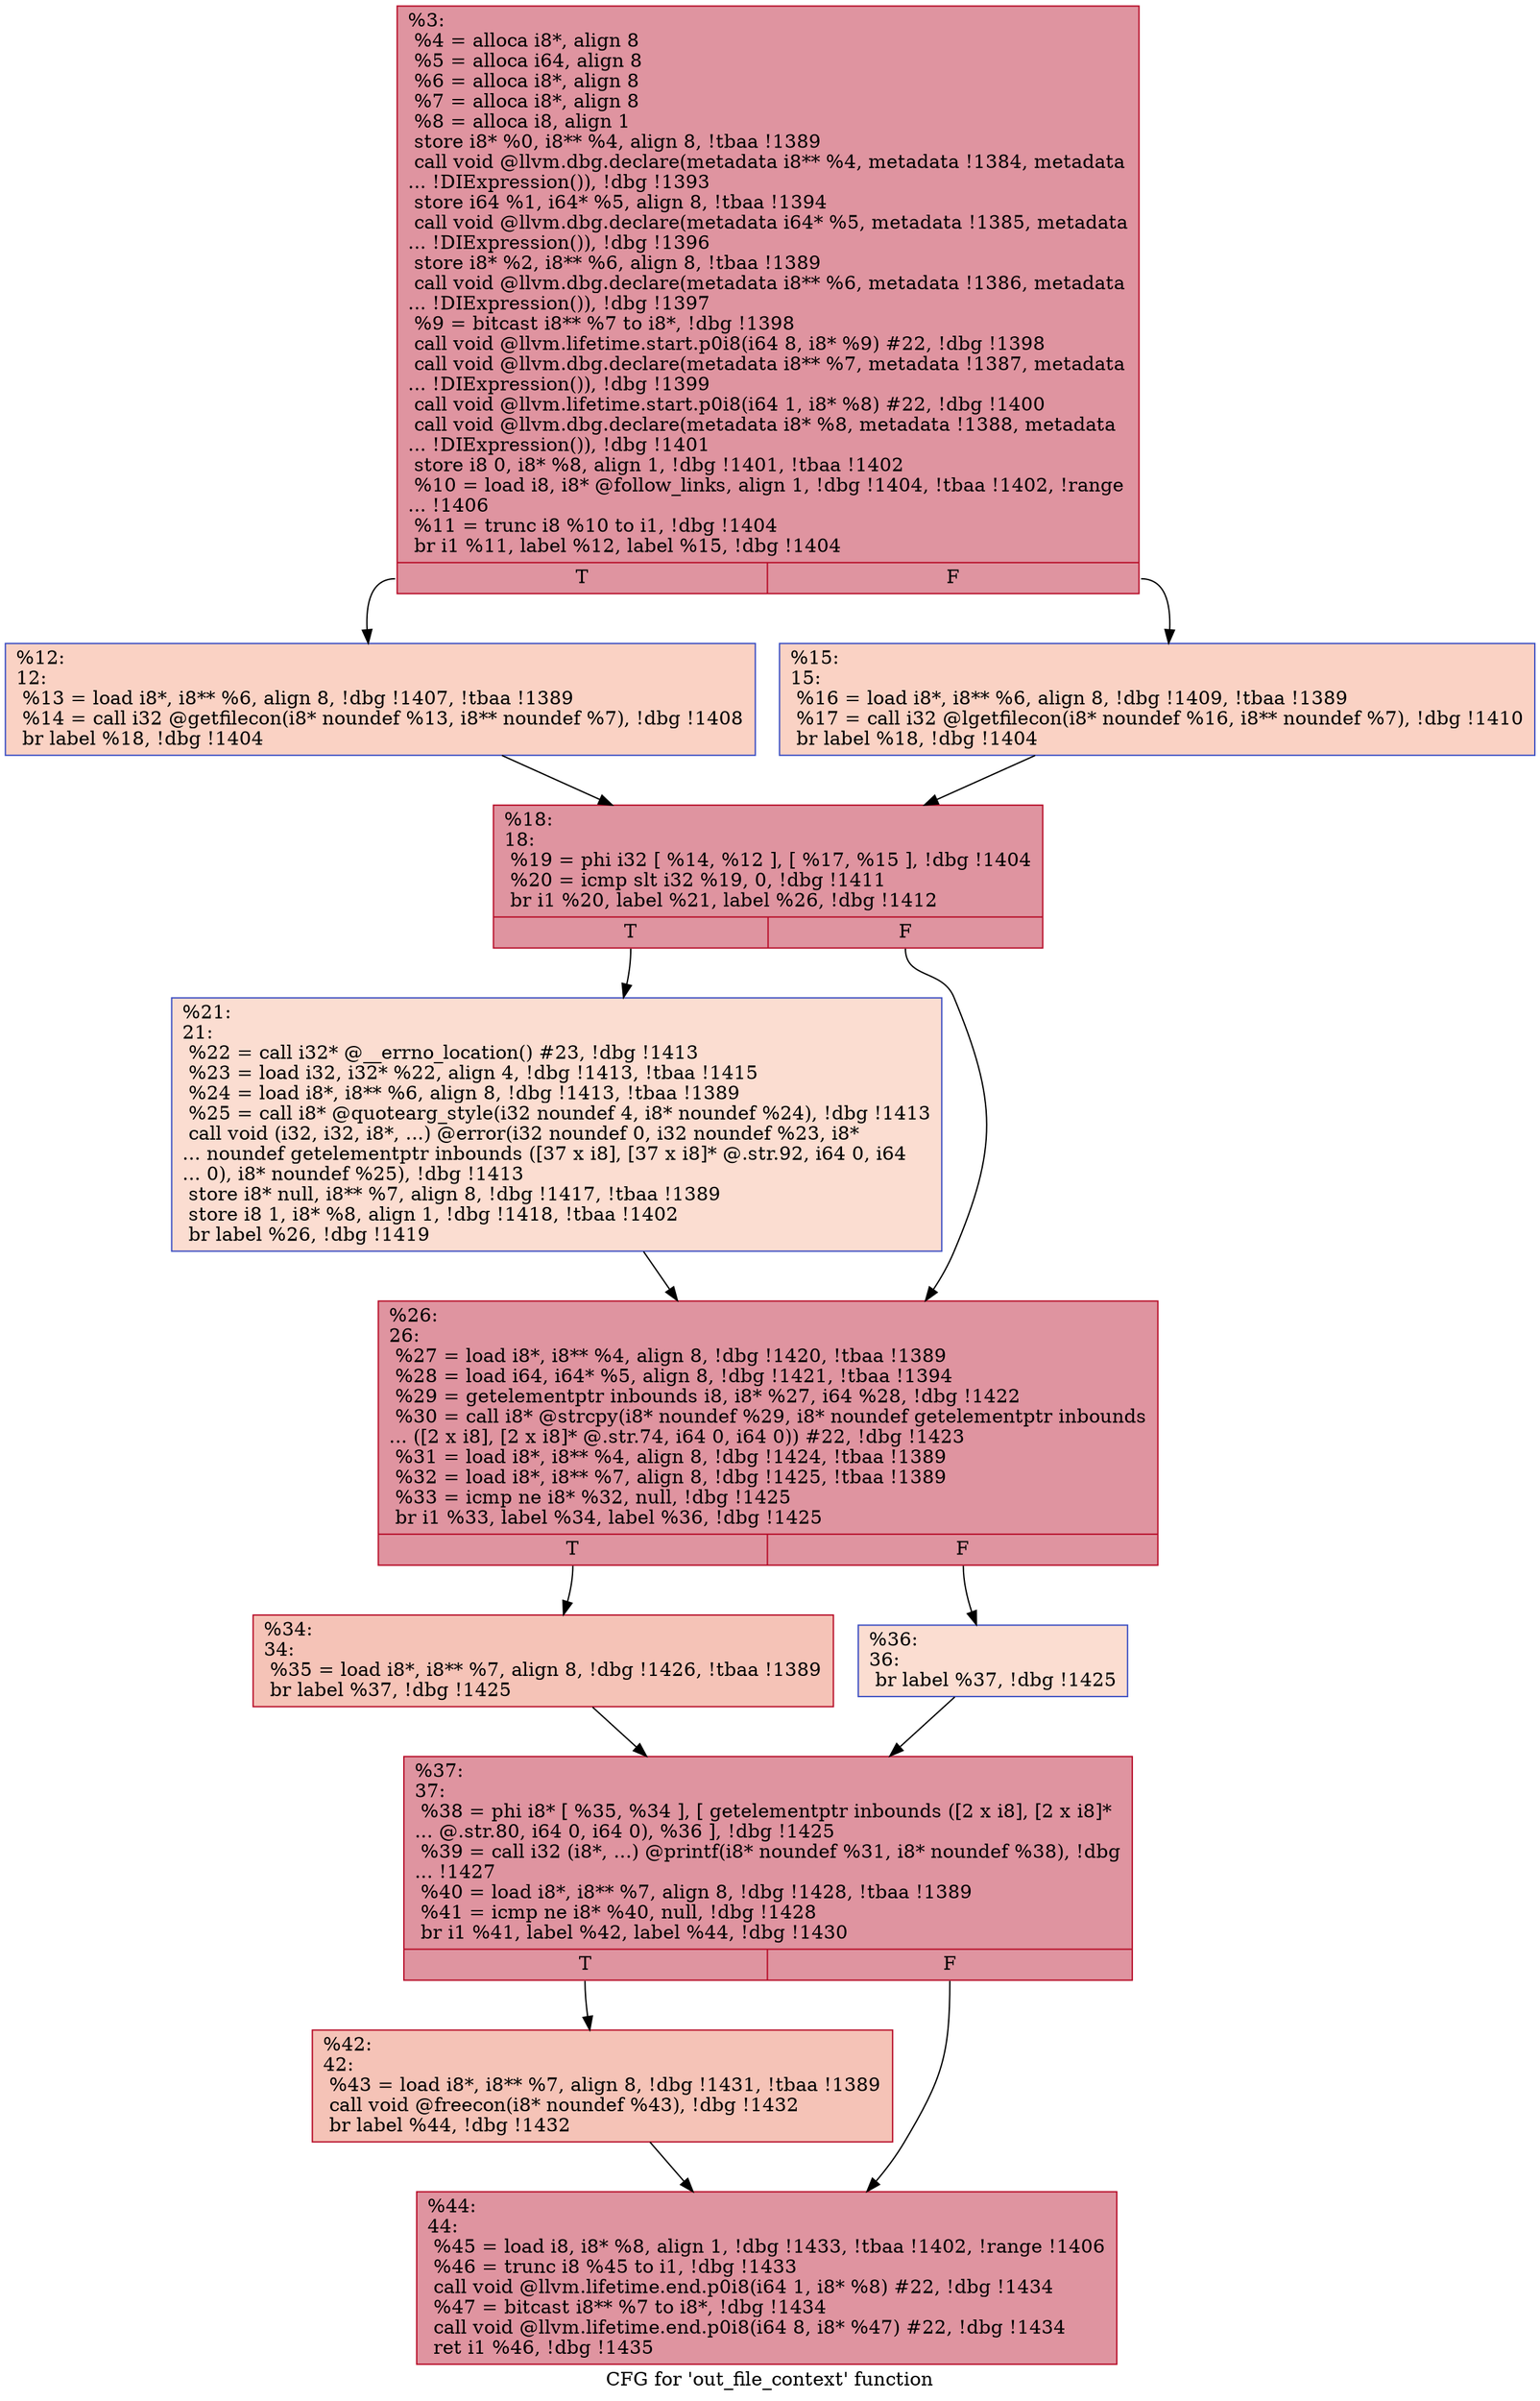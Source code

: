 digraph "CFG for 'out_file_context' function" {
	label="CFG for 'out_file_context' function";

	Node0x166eb10 [shape=record,color="#b70d28ff", style=filled, fillcolor="#b70d2870",label="{%3:\l  %4 = alloca i8*, align 8\l  %5 = alloca i64, align 8\l  %6 = alloca i8*, align 8\l  %7 = alloca i8*, align 8\l  %8 = alloca i8, align 1\l  store i8* %0, i8** %4, align 8, !tbaa !1389\l  call void @llvm.dbg.declare(metadata i8** %4, metadata !1384, metadata\l... !DIExpression()), !dbg !1393\l  store i64 %1, i64* %5, align 8, !tbaa !1394\l  call void @llvm.dbg.declare(metadata i64* %5, metadata !1385, metadata\l... !DIExpression()), !dbg !1396\l  store i8* %2, i8** %6, align 8, !tbaa !1389\l  call void @llvm.dbg.declare(metadata i8** %6, metadata !1386, metadata\l... !DIExpression()), !dbg !1397\l  %9 = bitcast i8** %7 to i8*, !dbg !1398\l  call void @llvm.lifetime.start.p0i8(i64 8, i8* %9) #22, !dbg !1398\l  call void @llvm.dbg.declare(metadata i8** %7, metadata !1387, metadata\l... !DIExpression()), !dbg !1399\l  call void @llvm.lifetime.start.p0i8(i64 1, i8* %8) #22, !dbg !1400\l  call void @llvm.dbg.declare(metadata i8* %8, metadata !1388, metadata\l... !DIExpression()), !dbg !1401\l  store i8 0, i8* %8, align 1, !dbg !1401, !tbaa !1402\l  %10 = load i8, i8* @follow_links, align 1, !dbg !1404, !tbaa !1402, !range\l... !1406\l  %11 = trunc i8 %10 to i1, !dbg !1404\l  br i1 %11, label %12, label %15, !dbg !1404\l|{<s0>T|<s1>F}}"];
	Node0x166eb10:s0 -> Node0x166ec40;
	Node0x166eb10:s1 -> Node0x166ec90;
	Node0x166ec40 [shape=record,color="#3d50c3ff", style=filled, fillcolor="#f4987a70",label="{%12:\l12:                                               \l  %13 = load i8*, i8** %6, align 8, !dbg !1407, !tbaa !1389\l  %14 = call i32 @getfilecon(i8* noundef %13, i8** noundef %7), !dbg !1408\l  br label %18, !dbg !1404\l}"];
	Node0x166ec40 -> Node0x166ece0;
	Node0x166ec90 [shape=record,color="#3d50c3ff", style=filled, fillcolor="#f4987a70",label="{%15:\l15:                                               \l  %16 = load i8*, i8** %6, align 8, !dbg !1409, !tbaa !1389\l  %17 = call i32 @lgetfilecon(i8* noundef %16, i8** noundef %7), !dbg !1410\l  br label %18, !dbg !1404\l}"];
	Node0x166ec90 -> Node0x166ece0;
	Node0x166ece0 [shape=record,color="#b70d28ff", style=filled, fillcolor="#b70d2870",label="{%18:\l18:                                               \l  %19 = phi i32 [ %14, %12 ], [ %17, %15 ], !dbg !1404\l  %20 = icmp slt i32 %19, 0, !dbg !1411\l  br i1 %20, label %21, label %26, !dbg !1412\l|{<s0>T|<s1>F}}"];
	Node0x166ece0:s0 -> Node0x166ed30;
	Node0x166ece0:s1 -> Node0x166ed80;
	Node0x166ed30 [shape=record,color="#3d50c3ff", style=filled, fillcolor="#f7b39670",label="{%21:\l21:                                               \l  %22 = call i32* @__errno_location() #23, !dbg !1413\l  %23 = load i32, i32* %22, align 4, !dbg !1413, !tbaa !1415\l  %24 = load i8*, i8** %6, align 8, !dbg !1413, !tbaa !1389\l  %25 = call i8* @quotearg_style(i32 noundef 4, i8* noundef %24), !dbg !1413\l  call void (i32, i32, i8*, ...) @error(i32 noundef 0, i32 noundef %23, i8*\l... noundef getelementptr inbounds ([37 x i8], [37 x i8]* @.str.92, i64 0, i64\l... 0), i8* noundef %25), !dbg !1413\l  store i8* null, i8** %7, align 8, !dbg !1417, !tbaa !1389\l  store i8 1, i8* %8, align 1, !dbg !1418, !tbaa !1402\l  br label %26, !dbg !1419\l}"];
	Node0x166ed30 -> Node0x166ed80;
	Node0x166ed80 [shape=record,color="#b70d28ff", style=filled, fillcolor="#b70d2870",label="{%26:\l26:                                               \l  %27 = load i8*, i8** %4, align 8, !dbg !1420, !tbaa !1389\l  %28 = load i64, i64* %5, align 8, !dbg !1421, !tbaa !1394\l  %29 = getelementptr inbounds i8, i8* %27, i64 %28, !dbg !1422\l  %30 = call i8* @strcpy(i8* noundef %29, i8* noundef getelementptr inbounds\l... ([2 x i8], [2 x i8]* @.str.74, i64 0, i64 0)) #22, !dbg !1423\l  %31 = load i8*, i8** %4, align 8, !dbg !1424, !tbaa !1389\l  %32 = load i8*, i8** %7, align 8, !dbg !1425, !tbaa !1389\l  %33 = icmp ne i8* %32, null, !dbg !1425\l  br i1 %33, label %34, label %36, !dbg !1425\l|{<s0>T|<s1>F}}"];
	Node0x166ed80:s0 -> Node0x166edd0;
	Node0x166ed80:s1 -> Node0x166ee20;
	Node0x166edd0 [shape=record,color="#b70d28ff", style=filled, fillcolor="#e8765c70",label="{%34:\l34:                                               \l  %35 = load i8*, i8** %7, align 8, !dbg !1426, !tbaa !1389\l  br label %37, !dbg !1425\l}"];
	Node0x166edd0 -> Node0x166ee70;
	Node0x166ee20 [shape=record,color="#3d50c3ff", style=filled, fillcolor="#f7b39670",label="{%36:\l36:                                               \l  br label %37, !dbg !1425\l}"];
	Node0x166ee20 -> Node0x166ee70;
	Node0x166ee70 [shape=record,color="#b70d28ff", style=filled, fillcolor="#b70d2870",label="{%37:\l37:                                               \l  %38 = phi i8* [ %35, %34 ], [ getelementptr inbounds ([2 x i8], [2 x i8]*\l... @.str.80, i64 0, i64 0), %36 ], !dbg !1425\l  %39 = call i32 (i8*, ...) @printf(i8* noundef %31, i8* noundef %38), !dbg\l... !1427\l  %40 = load i8*, i8** %7, align 8, !dbg !1428, !tbaa !1389\l  %41 = icmp ne i8* %40, null, !dbg !1428\l  br i1 %41, label %42, label %44, !dbg !1430\l|{<s0>T|<s1>F}}"];
	Node0x166ee70:s0 -> Node0x166eec0;
	Node0x166ee70:s1 -> Node0x166ef10;
	Node0x166eec0 [shape=record,color="#b70d28ff", style=filled, fillcolor="#e8765c70",label="{%42:\l42:                                               \l  %43 = load i8*, i8** %7, align 8, !dbg !1431, !tbaa !1389\l  call void @freecon(i8* noundef %43), !dbg !1432\l  br label %44, !dbg !1432\l}"];
	Node0x166eec0 -> Node0x166ef10;
	Node0x166ef10 [shape=record,color="#b70d28ff", style=filled, fillcolor="#b70d2870",label="{%44:\l44:                                               \l  %45 = load i8, i8* %8, align 1, !dbg !1433, !tbaa !1402, !range !1406\l  %46 = trunc i8 %45 to i1, !dbg !1433\l  call void @llvm.lifetime.end.p0i8(i64 1, i8* %8) #22, !dbg !1434\l  %47 = bitcast i8** %7 to i8*, !dbg !1434\l  call void @llvm.lifetime.end.p0i8(i64 8, i8* %47) #22, !dbg !1434\l  ret i1 %46, !dbg !1435\l}"];
}
